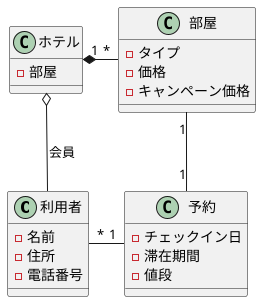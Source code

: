 @startuml ホテルと利用者と部屋と予約
' left to right direction
class "利用者" as user {
- 名前
- 住所
- 電話番号
}
class "ホテル" as hotel {
- 部屋
}
class "部屋" as room {
- タイプ
- 価格
- キャンペーン価格
}
class "予約" as reserve {
- チェックイン日
- 滞在期間
- 値段
}
hotel "1" *- "*" room
hotel o-- user:会員
user "*" - "1" reserve
room "1" -- "1" reserve
@enduml